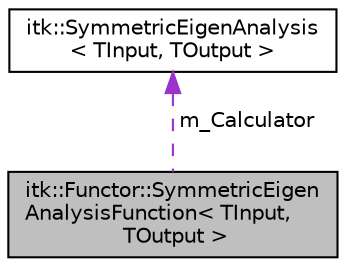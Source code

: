 digraph "itk::Functor::SymmetricEigenAnalysisFunction&lt; TInput, TOutput &gt;"
{
 // LATEX_PDF_SIZE
  edge [fontname="Helvetica",fontsize="10",labelfontname="Helvetica",labelfontsize="10"];
  node [fontname="Helvetica",fontsize="10",shape=record];
  Node1 [label="itk::Functor::SymmetricEigen\lAnalysisFunction\< TInput,\l TOutput \>",height=0.2,width=0.4,color="black", fillcolor="grey75", style="filled", fontcolor="black",tooltip=" "];
  Node2 -> Node1 [dir="back",color="darkorchid3",fontsize="10",style="dashed",label=" m_Calculator" ,fontname="Helvetica"];
  Node2 [label="itk::SymmetricEigenAnalysis\l\< TInput, TOutput \>",height=0.2,width=0.4,color="black", fillcolor="white", style="filled",URL="$classitk_1_1SymmetricEigenAnalysis.html",tooltip=" "];
}
